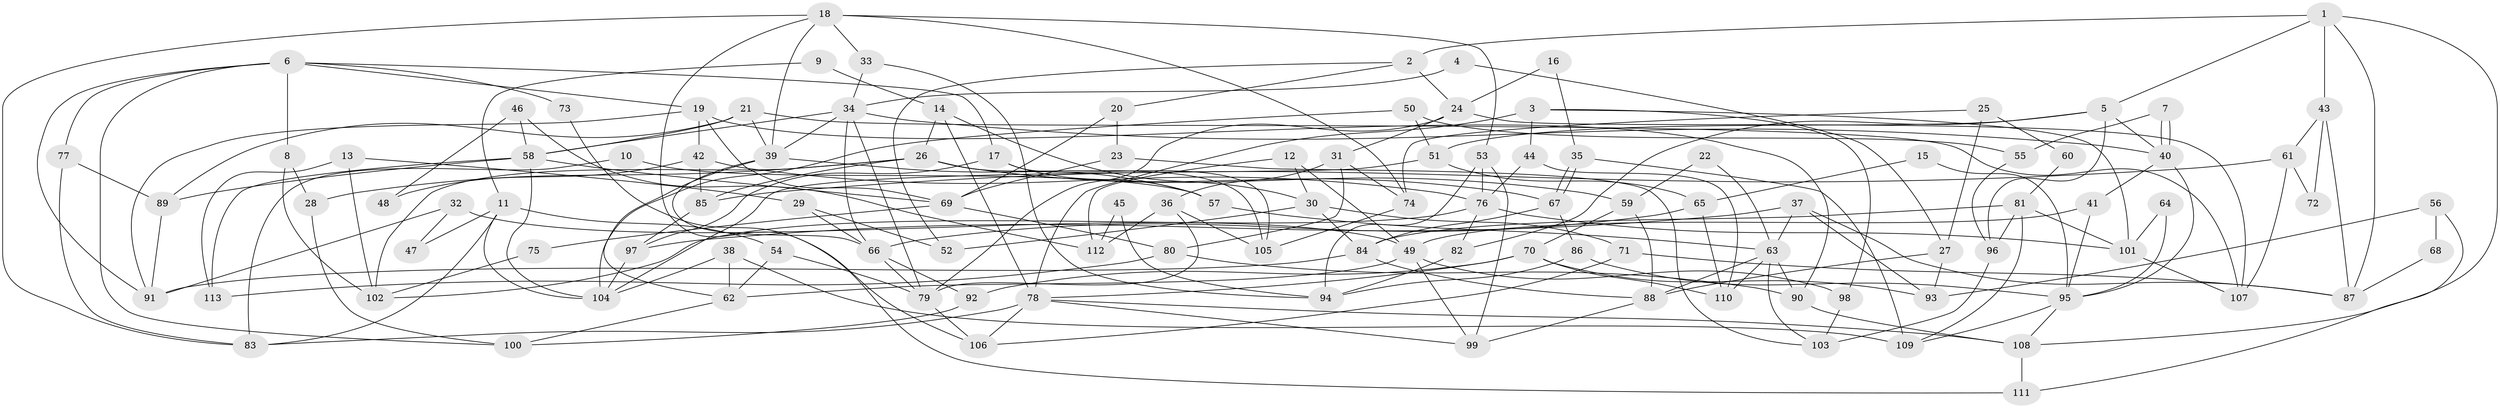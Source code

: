 // coarse degree distribution, {5: 0.2391304347826087, 7: 0.10869565217391304, 10: 0.06521739130434782, 8: 0.08695652173913043, 3: 0.06521739130434782, 6: 0.043478260869565216, 11: 0.021739130434782608, 9: 0.043478260869565216, 2: 0.08695652173913043, 15: 0.021739130434782608, 4: 0.1956521739130435, 13: 0.021739130434782608}
// Generated by graph-tools (version 1.1) at 2025/51/03/04/25 22:51:09]
// undirected, 113 vertices, 226 edges
graph export_dot {
  node [color=gray90,style=filled];
  1;
  2;
  3;
  4;
  5;
  6;
  7;
  8;
  9;
  10;
  11;
  12;
  13;
  14;
  15;
  16;
  17;
  18;
  19;
  20;
  21;
  22;
  23;
  24;
  25;
  26;
  27;
  28;
  29;
  30;
  31;
  32;
  33;
  34;
  35;
  36;
  37;
  38;
  39;
  40;
  41;
  42;
  43;
  44;
  45;
  46;
  47;
  48;
  49;
  50;
  51;
  52;
  53;
  54;
  55;
  56;
  57;
  58;
  59;
  60;
  61;
  62;
  63;
  64;
  65;
  66;
  67;
  68;
  69;
  70;
  71;
  72;
  73;
  74;
  75;
  76;
  77;
  78;
  79;
  80;
  81;
  82;
  83;
  84;
  85;
  86;
  87;
  88;
  89;
  90;
  91;
  92;
  93;
  94;
  95;
  96;
  97;
  98;
  99;
  100;
  101;
  102;
  103;
  104;
  105;
  106;
  107;
  108;
  109;
  110;
  111;
  112;
  113;
  1 -- 2;
  1 -- 108;
  1 -- 5;
  1 -- 43;
  1 -- 87;
  2 -- 20;
  2 -- 24;
  2 -- 52;
  3 -- 78;
  3 -- 44;
  3 -- 98;
  3 -- 101;
  4 -- 27;
  4 -- 34;
  5 -- 82;
  5 -- 40;
  5 -- 51;
  5 -- 96;
  6 -- 8;
  6 -- 77;
  6 -- 17;
  6 -- 19;
  6 -- 73;
  6 -- 91;
  6 -- 100;
  7 -- 55;
  7 -- 40;
  7 -- 40;
  8 -- 102;
  8 -- 28;
  9 -- 14;
  9 -- 11;
  10 -- 57;
  10 -- 83;
  11 -- 83;
  11 -- 54;
  11 -- 47;
  11 -- 104;
  12 -- 49;
  12 -- 30;
  12 -- 112;
  13 -- 113;
  13 -- 29;
  13 -- 102;
  14 -- 26;
  14 -- 78;
  14 -- 30;
  15 -- 95;
  15 -- 65;
  16 -- 35;
  16 -- 24;
  17 -- 57;
  17 -- 97;
  17 -- 105;
  18 -- 39;
  18 -- 53;
  18 -- 33;
  18 -- 74;
  18 -- 83;
  18 -- 111;
  19 -- 91;
  19 -- 42;
  19 -- 69;
  19 -- 90;
  20 -- 69;
  20 -- 23;
  21 -- 58;
  21 -- 39;
  21 -- 89;
  21 -- 107;
  22 -- 59;
  22 -- 63;
  23 -- 103;
  23 -- 69;
  24 -- 31;
  24 -- 107;
  24 -- 79;
  25 -- 27;
  25 -- 74;
  25 -- 60;
  26 -- 105;
  26 -- 102;
  26 -- 28;
  26 -- 59;
  26 -- 67;
  26 -- 85;
  27 -- 88;
  27 -- 93;
  28 -- 100;
  29 -- 66;
  29 -- 52;
  30 -- 84;
  30 -- 52;
  30 -- 71;
  31 -- 36;
  31 -- 80;
  31 -- 74;
  32 -- 91;
  32 -- 49;
  32 -- 47;
  33 -- 34;
  33 -- 94;
  34 -- 39;
  34 -- 40;
  34 -- 58;
  34 -- 66;
  34 -- 79;
  35 -- 109;
  35 -- 67;
  35 -- 67;
  36 -- 105;
  36 -- 79;
  36 -- 112;
  37 -- 97;
  37 -- 63;
  37 -- 87;
  37 -- 93;
  38 -- 62;
  38 -- 104;
  38 -- 109;
  39 -- 66;
  39 -- 62;
  39 -- 57;
  40 -- 41;
  40 -- 95;
  41 -- 95;
  41 -- 49;
  42 -- 85;
  42 -- 48;
  42 -- 76;
  43 -- 87;
  43 -- 61;
  43 -- 72;
  44 -- 76;
  44 -- 110;
  45 -- 112;
  45 -- 94;
  46 -- 112;
  46 -- 58;
  46 -- 48;
  49 -- 99;
  49 -- 62;
  49 -- 98;
  50 -- 104;
  50 -- 51;
  50 -- 55;
  51 -- 104;
  51 -- 65;
  53 -- 99;
  53 -- 76;
  53 -- 94;
  54 -- 79;
  54 -- 62;
  55 -- 96;
  56 -- 111;
  56 -- 93;
  56 -- 68;
  57 -- 63;
  58 -- 89;
  58 -- 69;
  58 -- 104;
  58 -- 113;
  59 -- 70;
  59 -- 88;
  60 -- 81;
  61 -- 85;
  61 -- 72;
  61 -- 107;
  62 -- 100;
  63 -- 88;
  63 -- 103;
  63 -- 90;
  63 -- 110;
  64 -- 101;
  64 -- 95;
  65 -- 66;
  65 -- 110;
  66 -- 79;
  66 -- 92;
  67 -- 84;
  67 -- 86;
  68 -- 87;
  69 -- 75;
  69 -- 80;
  70 -- 110;
  70 -- 78;
  70 -- 92;
  70 -- 93;
  71 -- 87;
  71 -- 106;
  73 -- 106;
  74 -- 105;
  75 -- 102;
  76 -- 101;
  76 -- 82;
  76 -- 102;
  77 -- 89;
  77 -- 83;
  78 -- 106;
  78 -- 108;
  78 -- 83;
  78 -- 99;
  79 -- 106;
  80 -- 90;
  80 -- 113;
  81 -- 109;
  81 -- 101;
  81 -- 84;
  81 -- 96;
  82 -- 94;
  84 -- 88;
  84 -- 91;
  85 -- 97;
  86 -- 94;
  86 -- 95;
  88 -- 99;
  89 -- 91;
  90 -- 108;
  92 -- 100;
  95 -- 108;
  95 -- 109;
  96 -- 103;
  97 -- 104;
  98 -- 103;
  101 -- 107;
  108 -- 111;
}
